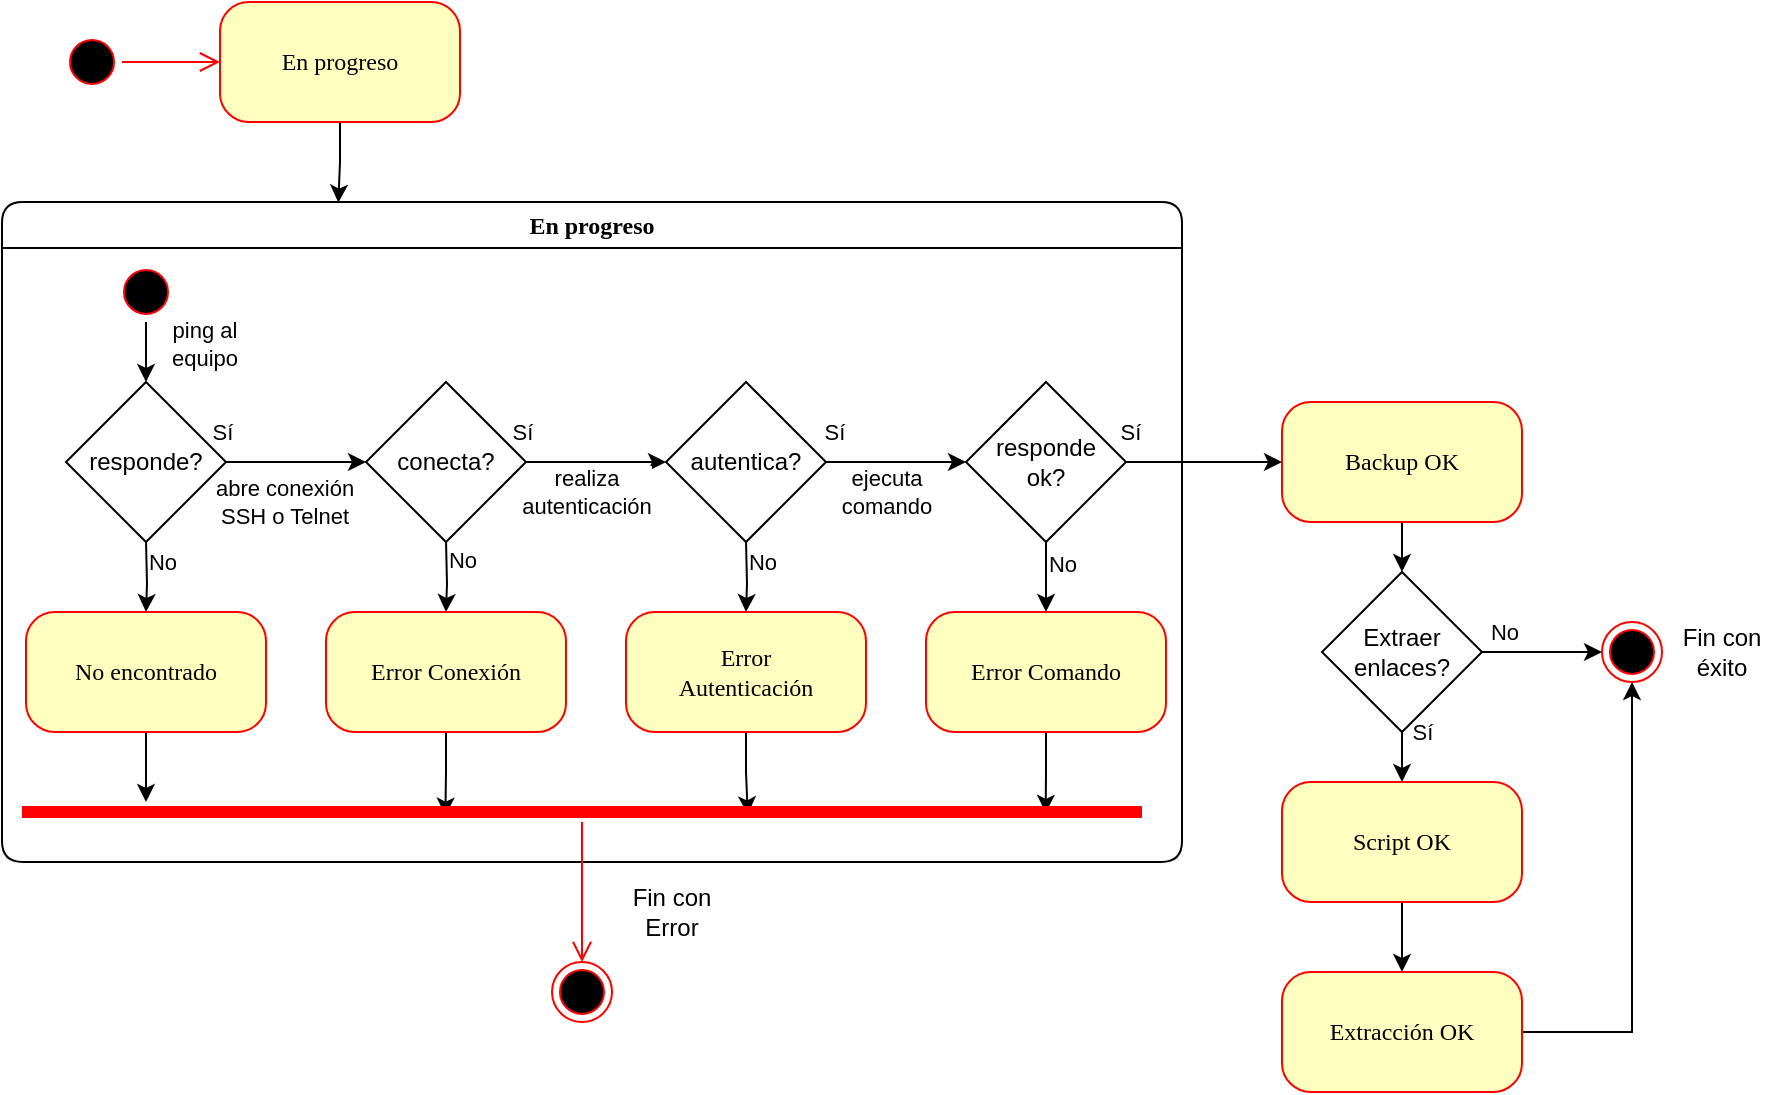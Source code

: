 <mxfile version="17.0.0" type="github" pages="2">
  <diagram name="equipment-status" id="58cdce13-f638-feb5-8d6f-7d28b1aa9fa0">
    <mxGraphModel dx="1455" dy="828" grid="1" gridSize="10" guides="1" tooltips="1" connect="1" arrows="1" fold="1" page="1" pageScale="1" pageWidth="1100" pageHeight="850" background="none" math="0" shadow="0">
      <root>
        <mxCell id="0" />
        <mxCell id="1" parent="0" />
        <mxCell id="382b91b5511bd0f7-1" value="" style="ellipse;html=1;shape=startState;fillColor=#000000;strokeColor=#ff0000;rounded=1;shadow=0;comic=0;labelBackgroundColor=none;fontFamily=Verdana;fontSize=12;fontColor=#000000;align=center;direction=south;" parent="1" vertex="1">
          <mxGeometry x="60" y="55" width="30" height="30" as="geometry" />
        </mxCell>
        <mxCell id="xOWjK45ZcuusnBk7tprW-59" style="edgeStyle=orthogonalEdgeStyle;rounded=0;orthogonalLoop=1;jettySize=auto;html=1;entryX=0.5;entryY=1;entryDx=0;entryDy=0;" edge="1" parent="1" source="382b91b5511bd0f7-5" target="xOWjK45ZcuusnBk7tprW-56">
          <mxGeometry relative="1" as="geometry" />
        </mxCell>
        <mxCell id="382b91b5511bd0f7-5" value="Extracción OK" style="rounded=1;whiteSpace=wrap;html=1;arcSize=24;fillColor=#ffffc0;strokeColor=#ff0000;shadow=0;comic=0;labelBackgroundColor=none;fontFamily=Verdana;fontSize=12;fontColor=#000000;align=center;" parent="1" vertex="1">
          <mxGeometry x="670" y="525" width="120" height="60" as="geometry" />
        </mxCell>
        <mxCell id="xOWjK45ZcuusnBk7tprW-48" style="edgeStyle=orthogonalEdgeStyle;rounded=0;orthogonalLoop=1;jettySize=auto;html=1;entryX=0.285;entryY=0.001;entryDx=0;entryDy=0;entryPerimeter=0;" edge="1" parent="1" source="382b91b5511bd0f7-6" target="2a3bc250acf0617d-7">
          <mxGeometry relative="1" as="geometry" />
        </mxCell>
        <mxCell id="382b91b5511bd0f7-6" value="En progreso" style="rounded=1;whiteSpace=wrap;html=1;arcSize=24;fillColor=#ffffc0;strokeColor=#ff0000;shadow=0;comic=0;labelBackgroundColor=none;fontFamily=Verdana;fontSize=12;fontColor=#000000;align=center;" parent="1" vertex="1">
          <mxGeometry x="139" y="40" width="120" height="60" as="geometry" />
        </mxCell>
        <mxCell id="xOWjK45ZcuusnBk7tprW-53" value="" style="edgeStyle=orthogonalEdgeStyle;rounded=0;orthogonalLoop=1;jettySize=auto;html=1;" edge="1" parent="1" source="382b91b5511bd0f7-7" target="xOWjK45ZcuusnBk7tprW-51">
          <mxGeometry relative="1" as="geometry" />
        </mxCell>
        <mxCell id="382b91b5511bd0f7-7" value="Backup OK" style="rounded=1;whiteSpace=wrap;html=1;arcSize=24;fillColor=#ffffc0;strokeColor=#ff0000;shadow=0;comic=0;labelBackgroundColor=none;fontFamily=Verdana;fontSize=12;fontColor=#000000;align=center;" parent="1" vertex="1">
          <mxGeometry x="670" y="240" width="120" height="60" as="geometry" />
        </mxCell>
        <mxCell id="2a3bc250acf0617d-7" value="En progreso" style="swimlane;whiteSpace=wrap;html=1;rounded=1;shadow=0;comic=0;labelBackgroundColor=none;strokeWidth=1;fontFamily=Verdana;fontSize=12;align=center;startSize=23;" parent="1" vertex="1">
          <mxGeometry x="30" y="140" width="590" height="330" as="geometry" />
        </mxCell>
        <mxCell id="xOWjK45ZcuusnBk7tprW-21" value="" style="edgeStyle=orthogonalEdgeStyle;rounded=0;orthogonalLoop=1;jettySize=auto;html=1;" edge="1" parent="2a3bc250acf0617d-7" source="2a3bc250acf0617d-3" target="xOWjK45ZcuusnBk7tprW-20">
          <mxGeometry relative="1" as="geometry" />
        </mxCell>
        <mxCell id="xOWjK45ZcuusnBk7tprW-22" value="ping al &lt;br&gt;equipo" style="edgeLabel;html=1;align=center;verticalAlign=middle;resizable=0;points=[];" vertex="1" connectable="0" parent="xOWjK45ZcuusnBk7tprW-21">
          <mxGeometry x="0.213" y="-1" relative="1" as="geometry">
            <mxPoint x="30" as="offset" />
          </mxGeometry>
        </mxCell>
        <mxCell id="2a3bc250acf0617d-3" value="" style="ellipse;html=1;shape=startState;fillColor=#000000;strokeColor=#ff0000;rounded=1;shadow=0;comic=0;labelBackgroundColor=none;fontFamily=Verdana;fontSize=12;fontColor=#000000;align=center;direction=south;" parent="2a3bc250acf0617d-7" vertex="1">
          <mxGeometry x="57" y="30" width="30" height="30" as="geometry" />
        </mxCell>
        <mxCell id="xOWjK45ZcuusnBk7tprW-24" value="" style="edgeStyle=orthogonalEdgeStyle;rounded=0;orthogonalLoop=1;jettySize=auto;html=1;" edge="1" parent="2a3bc250acf0617d-7" source="xOWjK45ZcuusnBk7tprW-20" target="xOWjK45ZcuusnBk7tprW-23">
          <mxGeometry relative="1" as="geometry" />
        </mxCell>
        <mxCell id="xOWjK45ZcuusnBk7tprW-25" value="abre conexión&lt;br&gt;SSH o Telnet" style="edgeLabel;html=1;align=center;verticalAlign=middle;resizable=0;points=[];" vertex="1" connectable="0" parent="xOWjK45ZcuusnBk7tprW-24">
          <mxGeometry x="-0.167" y="1" relative="1" as="geometry">
            <mxPoint y="21" as="offset" />
          </mxGeometry>
        </mxCell>
        <mxCell id="xOWjK45ZcuusnBk7tprW-60" value="Sí" style="edgeLabel;html=1;align=center;verticalAlign=middle;resizable=0;points=[];" vertex="1" connectable="0" parent="xOWjK45ZcuusnBk7tprW-24">
          <mxGeometry x="-0.194" y="2" relative="1" as="geometry">
            <mxPoint x="-30" y="-13" as="offset" />
          </mxGeometry>
        </mxCell>
        <mxCell id="xOWjK45ZcuusnBk7tprW-20" value="responde?" style="rhombus;whiteSpace=wrap;html=1;" vertex="1" parent="2a3bc250acf0617d-7">
          <mxGeometry x="32" y="90" width="80" height="80" as="geometry" />
        </mxCell>
        <mxCell id="xOWjK45ZcuusnBk7tprW-27" value="" style="edgeStyle=orthogonalEdgeStyle;rounded=0;orthogonalLoop=1;jettySize=auto;html=1;" edge="1" parent="2a3bc250acf0617d-7" source="xOWjK45ZcuusnBk7tprW-23" target="xOWjK45ZcuusnBk7tprW-26">
          <mxGeometry relative="1" as="geometry" />
        </mxCell>
        <mxCell id="xOWjK45ZcuusnBk7tprW-28" value="realiza&lt;br&gt;autenticación" style="edgeLabel;html=1;align=center;verticalAlign=middle;resizable=0;points=[];" vertex="1" connectable="0" parent="xOWjK45ZcuusnBk7tprW-27">
          <mxGeometry x="0.143" y="1" relative="1" as="geometry">
            <mxPoint x="-10" y="16" as="offset" />
          </mxGeometry>
        </mxCell>
        <mxCell id="xOWjK45ZcuusnBk7tprW-65" value="Sí" style="edgeLabel;html=1;align=center;verticalAlign=middle;resizable=0;points=[];" vertex="1" connectable="0" parent="xOWjK45ZcuusnBk7tprW-27">
          <mxGeometry x="-0.229" relative="1" as="geometry">
            <mxPoint x="-29" y="-15" as="offset" />
          </mxGeometry>
        </mxCell>
        <mxCell id="xOWjK45ZcuusnBk7tprW-23" value="conecta?" style="rhombus;whiteSpace=wrap;html=1;" vertex="1" parent="2a3bc250acf0617d-7">
          <mxGeometry x="182" y="90" width="80" height="80" as="geometry" />
        </mxCell>
        <mxCell id="xOWjK45ZcuusnBk7tprW-30" value="" style="edgeStyle=orthogonalEdgeStyle;rounded=0;orthogonalLoop=1;jettySize=auto;html=1;" edge="1" parent="2a3bc250acf0617d-7" source="xOWjK45ZcuusnBk7tprW-26" target="xOWjK45ZcuusnBk7tprW-29">
          <mxGeometry relative="1" as="geometry" />
        </mxCell>
        <mxCell id="xOWjK45ZcuusnBk7tprW-31" value="ejecuta &lt;br&gt;comando" style="edgeLabel;html=1;align=center;verticalAlign=middle;resizable=0;points=[];" vertex="1" connectable="0" parent="xOWjK45ZcuusnBk7tprW-30">
          <mxGeometry x="0.36" relative="1" as="geometry">
            <mxPoint x="-18" y="15" as="offset" />
          </mxGeometry>
        </mxCell>
        <mxCell id="xOWjK45ZcuusnBk7tprW-66" value="Sí" style="edgeLabel;html=1;align=center;verticalAlign=middle;resizable=0;points=[];" vertex="1" connectable="0" parent="xOWjK45ZcuusnBk7tprW-30">
          <mxGeometry x="-0.894" y="1" relative="1" as="geometry">
            <mxPoint y="-14" as="offset" />
          </mxGeometry>
        </mxCell>
        <mxCell id="xOWjK45ZcuusnBk7tprW-26" value="autentica?" style="rhombus;whiteSpace=wrap;html=1;" vertex="1" parent="2a3bc250acf0617d-7">
          <mxGeometry x="332" y="90" width="80" height="80" as="geometry" />
        </mxCell>
        <mxCell id="xOWjK45ZcuusnBk7tprW-39" value="" style="edgeStyle=orthogonalEdgeStyle;rounded=0;orthogonalLoop=1;jettySize=auto;html=1;" edge="1" parent="2a3bc250acf0617d-7" source="xOWjK45ZcuusnBk7tprW-29" target="xOWjK45ZcuusnBk7tprW-16">
          <mxGeometry relative="1" as="geometry" />
        </mxCell>
        <mxCell id="xOWjK45ZcuusnBk7tprW-64" value="No" style="edgeLabel;html=1;align=center;verticalAlign=middle;resizable=0;points=[];" vertex="1" connectable="0" parent="xOWjK45ZcuusnBk7tprW-39">
          <mxGeometry x="-0.782" y="1" relative="1" as="geometry">
            <mxPoint x="7" y="6" as="offset" />
          </mxGeometry>
        </mxCell>
        <mxCell id="xOWjK45ZcuusnBk7tprW-29" value="responde&lt;br&gt;ok?" style="rhombus;whiteSpace=wrap;html=1;" vertex="1" parent="2a3bc250acf0617d-7">
          <mxGeometry x="482" y="90" width="80" height="80" as="geometry" />
        </mxCell>
        <mxCell id="xOWjK45ZcuusnBk7tprW-36" value="" style="edgeStyle=orthogonalEdgeStyle;rounded=0;orthogonalLoop=1;jettySize=auto;html=1;" edge="1" parent="2a3bc250acf0617d-7" target="xOWjK45ZcuusnBk7tprW-13">
          <mxGeometry relative="1" as="geometry">
            <mxPoint x="72.015" y="169.985" as="sourcePoint" />
          </mxGeometry>
        </mxCell>
        <mxCell id="xOWjK45ZcuusnBk7tprW-61" value="No" style="edgeLabel;html=1;align=center;verticalAlign=middle;resizable=0;points=[];" vertex="1" connectable="0" parent="xOWjK45ZcuusnBk7tprW-36">
          <mxGeometry x="-0.673" y="1" relative="1" as="geometry">
            <mxPoint x="7" y="4" as="offset" />
          </mxGeometry>
        </mxCell>
        <mxCell id="xOWjK45ZcuusnBk7tprW-37" value="" style="edgeStyle=orthogonalEdgeStyle;rounded=0;orthogonalLoop=1;jettySize=auto;html=1;" edge="1" parent="2a3bc250acf0617d-7" target="xOWjK45ZcuusnBk7tprW-14">
          <mxGeometry relative="1" as="geometry">
            <mxPoint x="222.015" y="169.985" as="sourcePoint" />
          </mxGeometry>
        </mxCell>
        <mxCell id="xOWjK45ZcuusnBk7tprW-62" value="No" style="edgeLabel;html=1;align=center;verticalAlign=middle;resizable=0;points=[];" vertex="1" connectable="0" parent="xOWjK45ZcuusnBk7tprW-37">
          <mxGeometry x="-0.472" y="-1" relative="1" as="geometry">
            <mxPoint x="9" y="-1" as="offset" />
          </mxGeometry>
        </mxCell>
        <mxCell id="xOWjK45ZcuusnBk7tprW-38" value="" style="edgeStyle=orthogonalEdgeStyle;rounded=0;orthogonalLoop=1;jettySize=auto;html=1;" edge="1" parent="2a3bc250acf0617d-7" target="xOWjK45ZcuusnBk7tprW-15">
          <mxGeometry relative="1" as="geometry">
            <mxPoint x="372.015" y="169.985" as="sourcePoint" />
          </mxGeometry>
        </mxCell>
        <mxCell id="xOWjK45ZcuusnBk7tprW-63" value="No" style="edgeLabel;html=1;align=center;verticalAlign=middle;resizable=0;points=[];" vertex="1" connectable="0" parent="xOWjK45ZcuusnBk7tprW-38">
          <mxGeometry x="-0.633" relative="1" as="geometry">
            <mxPoint x="8" y="3" as="offset" />
          </mxGeometry>
        </mxCell>
        <mxCell id="xOWjK45ZcuusnBk7tprW-43" value="" style="edgeStyle=orthogonalEdgeStyle;rounded=0;orthogonalLoop=1;jettySize=auto;html=1;" edge="1" parent="2a3bc250acf0617d-7" source="xOWjK45ZcuusnBk7tprW-13" target="xOWjK45ZcuusnBk7tprW-40">
          <mxGeometry relative="1" as="geometry">
            <Array as="points">
              <mxPoint x="72" y="285" />
              <mxPoint x="72" y="285" />
            </Array>
          </mxGeometry>
        </mxCell>
        <mxCell id="xOWjK45ZcuusnBk7tprW-13" value="No encontrado" style="rounded=1;whiteSpace=wrap;html=1;arcSize=24;fillColor=#ffffc0;strokeColor=#ff0000;shadow=0;comic=0;labelBackgroundColor=none;fontFamily=Verdana;fontSize=12;fontColor=#000000;align=center;" vertex="1" parent="2a3bc250acf0617d-7">
          <mxGeometry x="12" y="205" width="120" height="60" as="geometry" />
        </mxCell>
        <mxCell id="xOWjK45ZcuusnBk7tprW-44" style="edgeStyle=orthogonalEdgeStyle;rounded=0;orthogonalLoop=1;jettySize=auto;html=1;entryX=0.378;entryY=0.683;entryDx=0;entryDy=0;entryPerimeter=0;" edge="1" parent="2a3bc250acf0617d-7" source="xOWjK45ZcuusnBk7tprW-14" target="xOWjK45ZcuusnBk7tprW-40">
          <mxGeometry relative="1" as="geometry" />
        </mxCell>
        <mxCell id="xOWjK45ZcuusnBk7tprW-14" value="Error Conexión" style="rounded=1;whiteSpace=wrap;html=1;arcSize=24;fillColor=#ffffc0;strokeColor=#ff0000;shadow=0;comic=0;labelBackgroundColor=none;fontFamily=Verdana;fontSize=12;fontColor=#000000;align=center;" vertex="1" parent="2a3bc250acf0617d-7">
          <mxGeometry x="162" y="205" width="120" height="60" as="geometry" />
        </mxCell>
        <mxCell id="xOWjK45ZcuusnBk7tprW-45" style="edgeStyle=orthogonalEdgeStyle;rounded=0;orthogonalLoop=1;jettySize=auto;html=1;entryX=0.648;entryY=0.614;entryDx=0;entryDy=0;entryPerimeter=0;" edge="1" parent="2a3bc250acf0617d-7" source="xOWjK45ZcuusnBk7tprW-15" target="xOWjK45ZcuusnBk7tprW-40">
          <mxGeometry relative="1" as="geometry" />
        </mxCell>
        <mxCell id="xOWjK45ZcuusnBk7tprW-15" value="Error &lt;br&gt;Autenticación" style="rounded=1;whiteSpace=wrap;html=1;arcSize=24;fillColor=#ffffc0;strokeColor=#ff0000;shadow=0;comic=0;labelBackgroundColor=none;fontFamily=Verdana;fontSize=12;fontColor=#000000;align=center;" vertex="1" parent="2a3bc250acf0617d-7">
          <mxGeometry x="312" y="205" width="120" height="60" as="geometry" />
        </mxCell>
        <mxCell id="xOWjK45ZcuusnBk7tprW-46" style="edgeStyle=orthogonalEdgeStyle;rounded=0;orthogonalLoop=1;jettySize=auto;html=1;entryX=0.914;entryY=0.545;entryDx=0;entryDy=0;entryPerimeter=0;" edge="1" parent="2a3bc250acf0617d-7" source="xOWjK45ZcuusnBk7tprW-16" target="xOWjK45ZcuusnBk7tprW-40">
          <mxGeometry relative="1" as="geometry" />
        </mxCell>
        <mxCell id="xOWjK45ZcuusnBk7tprW-16" value="Error Comando" style="rounded=1;whiteSpace=wrap;html=1;arcSize=24;fillColor=#ffffc0;strokeColor=#ff0000;shadow=0;comic=0;labelBackgroundColor=none;fontFamily=Verdana;fontSize=12;fontColor=#000000;align=center;" vertex="1" parent="2a3bc250acf0617d-7">
          <mxGeometry x="462" y="205" width="120" height="60" as="geometry" />
        </mxCell>
        <mxCell id="xOWjK45ZcuusnBk7tprW-40" value="" style="shape=line;html=1;strokeWidth=6;strokeColor=#ff0000;" vertex="1" parent="2a3bc250acf0617d-7">
          <mxGeometry x="10" y="300" width="560" height="10" as="geometry" />
        </mxCell>
        <mxCell id="2a3bc250acf0617d-9" style="edgeStyle=orthogonalEdgeStyle;html=1;labelBackgroundColor=none;endArrow=open;endSize=8;strokeColor=#ff0000;fontFamily=Verdana;fontSize=12;align=left;" parent="1" source="382b91b5511bd0f7-1" target="382b91b5511bd0f7-6" edge="1">
          <mxGeometry relative="1" as="geometry" />
        </mxCell>
        <mxCell id="xOWjK45ZcuusnBk7tprW-55" value="" style="edgeStyle=orthogonalEdgeStyle;rounded=0;orthogonalLoop=1;jettySize=auto;html=1;" edge="1" parent="1" source="3cde6dad864a17aa-1" target="382b91b5511bd0f7-5">
          <mxGeometry relative="1" as="geometry" />
        </mxCell>
        <mxCell id="3cde6dad864a17aa-1" value="Script OK" style="rounded=1;whiteSpace=wrap;html=1;arcSize=24;fillColor=#ffffc0;strokeColor=#ff0000;shadow=0;comic=0;labelBackgroundColor=none;fontFamily=Verdana;fontSize=12;fontColor=#000000;align=center;" parent="1" vertex="1">
          <mxGeometry x="670" y="430" width="120" height="60" as="geometry" />
        </mxCell>
        <mxCell id="24f968d109e7d6b4-3" value="" style="ellipse;html=1;shape=endState;fillColor=#000000;strokeColor=#ff0000;rounded=1;shadow=0;comic=0;labelBackgroundColor=none;fontFamily=Verdana;fontSize=12;fontColor=#000000;align=center;" parent="1" vertex="1">
          <mxGeometry x="305" y="520" width="30" height="30" as="geometry" />
        </mxCell>
        <mxCell id="xOWjK45ZcuusnBk7tprW-41" value="" style="edgeStyle=orthogonalEdgeStyle;html=1;verticalAlign=bottom;endArrow=open;endSize=8;strokeColor=#ff0000;rounded=0;entryX=0.5;entryY=0;entryDx=0;entryDy=0;" edge="1" source="xOWjK45ZcuusnBk7tprW-40" parent="1" target="24f968d109e7d6b4-3">
          <mxGeometry relative="1" as="geometry">
            <mxPoint x="392" y="485" as="targetPoint" />
          </mxGeometry>
        </mxCell>
        <mxCell id="xOWjK45ZcuusnBk7tprW-50" style="edgeStyle=orthogonalEdgeStyle;rounded=0;orthogonalLoop=1;jettySize=auto;html=1;" edge="1" parent="1" source="xOWjK45ZcuusnBk7tprW-29" target="382b91b5511bd0f7-7">
          <mxGeometry relative="1" as="geometry">
            <mxPoint x="800" y="235" as="targetPoint" />
          </mxGeometry>
        </mxCell>
        <mxCell id="xOWjK45ZcuusnBk7tprW-67" value="Sí" style="edgeLabel;html=1;align=center;verticalAlign=middle;resizable=0;points=[];" vertex="1" connectable="0" parent="xOWjK45ZcuusnBk7tprW-50">
          <mxGeometry x="-0.8" y="1" relative="1" as="geometry">
            <mxPoint x="-6" y="-14" as="offset" />
          </mxGeometry>
        </mxCell>
        <mxCell id="xOWjK45ZcuusnBk7tprW-54" value="" style="edgeStyle=orthogonalEdgeStyle;rounded=0;orthogonalLoop=1;jettySize=auto;html=1;" edge="1" parent="1" source="xOWjK45ZcuusnBk7tprW-51" target="3cde6dad864a17aa-1">
          <mxGeometry relative="1" as="geometry" />
        </mxCell>
        <mxCell id="xOWjK45ZcuusnBk7tprW-58" value="" style="edgeStyle=orthogonalEdgeStyle;rounded=0;orthogonalLoop=1;jettySize=auto;html=1;" edge="1" parent="1" source="xOWjK45ZcuusnBk7tprW-51" target="xOWjK45ZcuusnBk7tprW-56">
          <mxGeometry relative="1" as="geometry">
            <Array as="points">
              <mxPoint x="790" y="365" />
              <mxPoint x="790" y="365" />
            </Array>
          </mxGeometry>
        </mxCell>
        <mxCell id="xOWjK45ZcuusnBk7tprW-68" value="Sí" style="edgeLabel;html=1;align=center;verticalAlign=middle;resizable=0;points=[];" vertex="1" connectable="0" parent="xOWjK45ZcuusnBk7tprW-58">
          <mxGeometry x="-0.401" y="1" relative="1" as="geometry">
            <mxPoint x="-48" y="41" as="offset" />
          </mxGeometry>
        </mxCell>
        <mxCell id="xOWjK45ZcuusnBk7tprW-69" value="No" style="edgeLabel;html=1;align=center;verticalAlign=middle;resizable=0;points=[];" vertex="1" connectable="0" parent="xOWjK45ZcuusnBk7tprW-58">
          <mxGeometry x="-0.251" y="-1" relative="1" as="geometry">
            <mxPoint x="-12" y="-11" as="offset" />
          </mxGeometry>
        </mxCell>
        <mxCell id="xOWjK45ZcuusnBk7tprW-51" value="Extraer enlaces?" style="rhombus;whiteSpace=wrap;html=1;" vertex="1" parent="1">
          <mxGeometry x="690" y="325" width="80" height="80" as="geometry" />
        </mxCell>
        <mxCell id="xOWjK45ZcuusnBk7tprW-56" value="" style="ellipse;html=1;shape=endState;fillColor=#000000;strokeColor=#ff0000;rounded=1;shadow=0;comic=0;labelBackgroundColor=none;fontFamily=Verdana;fontSize=12;fontColor=#000000;align=center;" vertex="1" parent="1">
          <mxGeometry x="830" y="350" width="30" height="30" as="geometry" />
        </mxCell>
        <mxCell id="xOWjK45ZcuusnBk7tprW-70" value="Fin con Error" style="text;html=1;strokeColor=none;fillColor=none;align=center;verticalAlign=middle;whiteSpace=wrap;rounded=0;" vertex="1" parent="1">
          <mxGeometry x="335" y="480" width="60" height="30" as="geometry" />
        </mxCell>
        <mxCell id="xOWjK45ZcuusnBk7tprW-71" value="Fin con éxito" style="text;html=1;strokeColor=none;fillColor=none;align=center;verticalAlign=middle;whiteSpace=wrap;rounded=0;" vertex="1" parent="1">
          <mxGeometry x="860" y="350" width="60" height="30" as="geometry" />
        </mxCell>
      </root>
    </mxGraphModel>
  </diagram>
  <diagram id="mb9-iUXZoPyu3qvavPul" name="Page-2">
    <mxGraphModel dx="1382" dy="787" grid="1" gridSize="10" guides="1" tooltips="1" connect="1" arrows="1" fold="1" page="1" pageScale="1" pageWidth="827" pageHeight="1169" math="0" shadow="0">
      <root>
        <mxCell id="r1WwdbfpvAM0cNw0tNEo-0" />
        <mxCell id="r1WwdbfpvAM0cNw0tNEo-1" parent="r1WwdbfpvAM0cNw0tNEo-0" />
      </root>
    </mxGraphModel>
  </diagram>
</mxfile>
